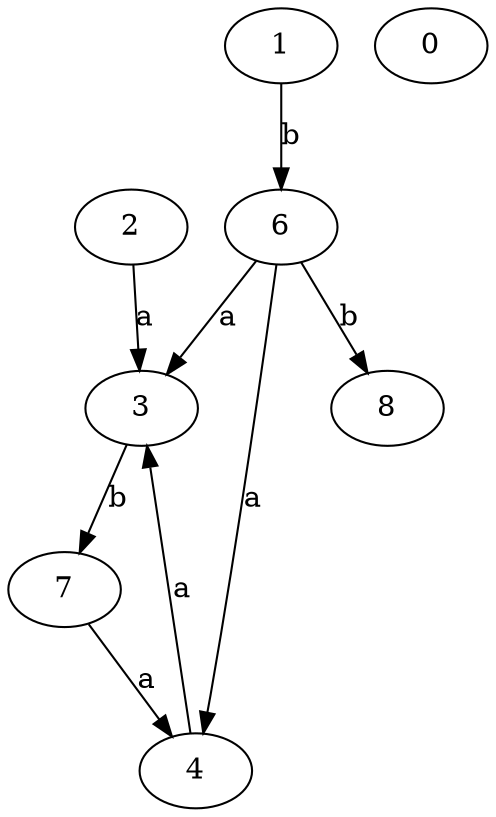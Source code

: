 strict digraph  {
2;
3;
4;
0;
6;
1;
7;
8;
2 -> 3  [label=a];
3 -> 7  [label=b];
4 -> 3  [label=a];
6 -> 3  [label=a];
6 -> 4  [label=a];
6 -> 8  [label=b];
1 -> 6  [label=b];
7 -> 4  [label=a];
}
